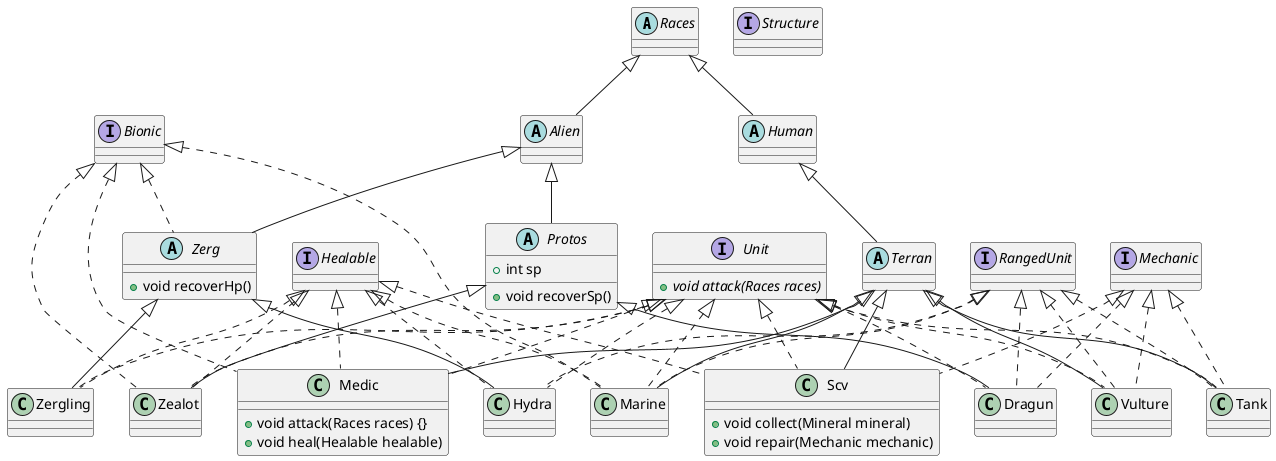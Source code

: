 @startuml

abstract class Races{}
abstract class Human extends Races{}
abstract class Alien extends Races{}

abstract class Terran extends Human{}
abstract class Zerg extends Alien implements Bionic{
    + void recoverHp()
}
abstract class Protos extends Alien{
    + int sp
    + void recoverSp()
}

interface Unit {
    + {abstract}void attack(Races races)
}
interface Structure{}
interface Bionic{}
interface Mechanic{}
interface Healable{}
interface RangedUnit{}

class Marine extends Terran implements Bionic, Unit, Healable,RangedUnit{}
class Medic extends Terran implements Bionic, Unit, Healable{
    + void attack(Races races) {}
    + void heal(Healable healable)
}
class Vulture extends Terran implements Unit, Mechanic, RangedUnit{}
class Tank extends Terran implements Unit, Mechanic, RangedUnit{}
class Scv extends Terran implements Unit, Mechanic, Healable{
    + void collect(Mineral mineral)
    + void repair(Mechanic mechanic)
}

class Zergling extends Zerg implements Unit, Healable{}
class Hydra extends Zerg implements Unit, Healable,RangedUnit{}

class Zealot extends Protos implements Bionic, Unit, Healable {}
class Dragun extends Protos implements Mechanic, Unit, RangedUnit{}





@enduml